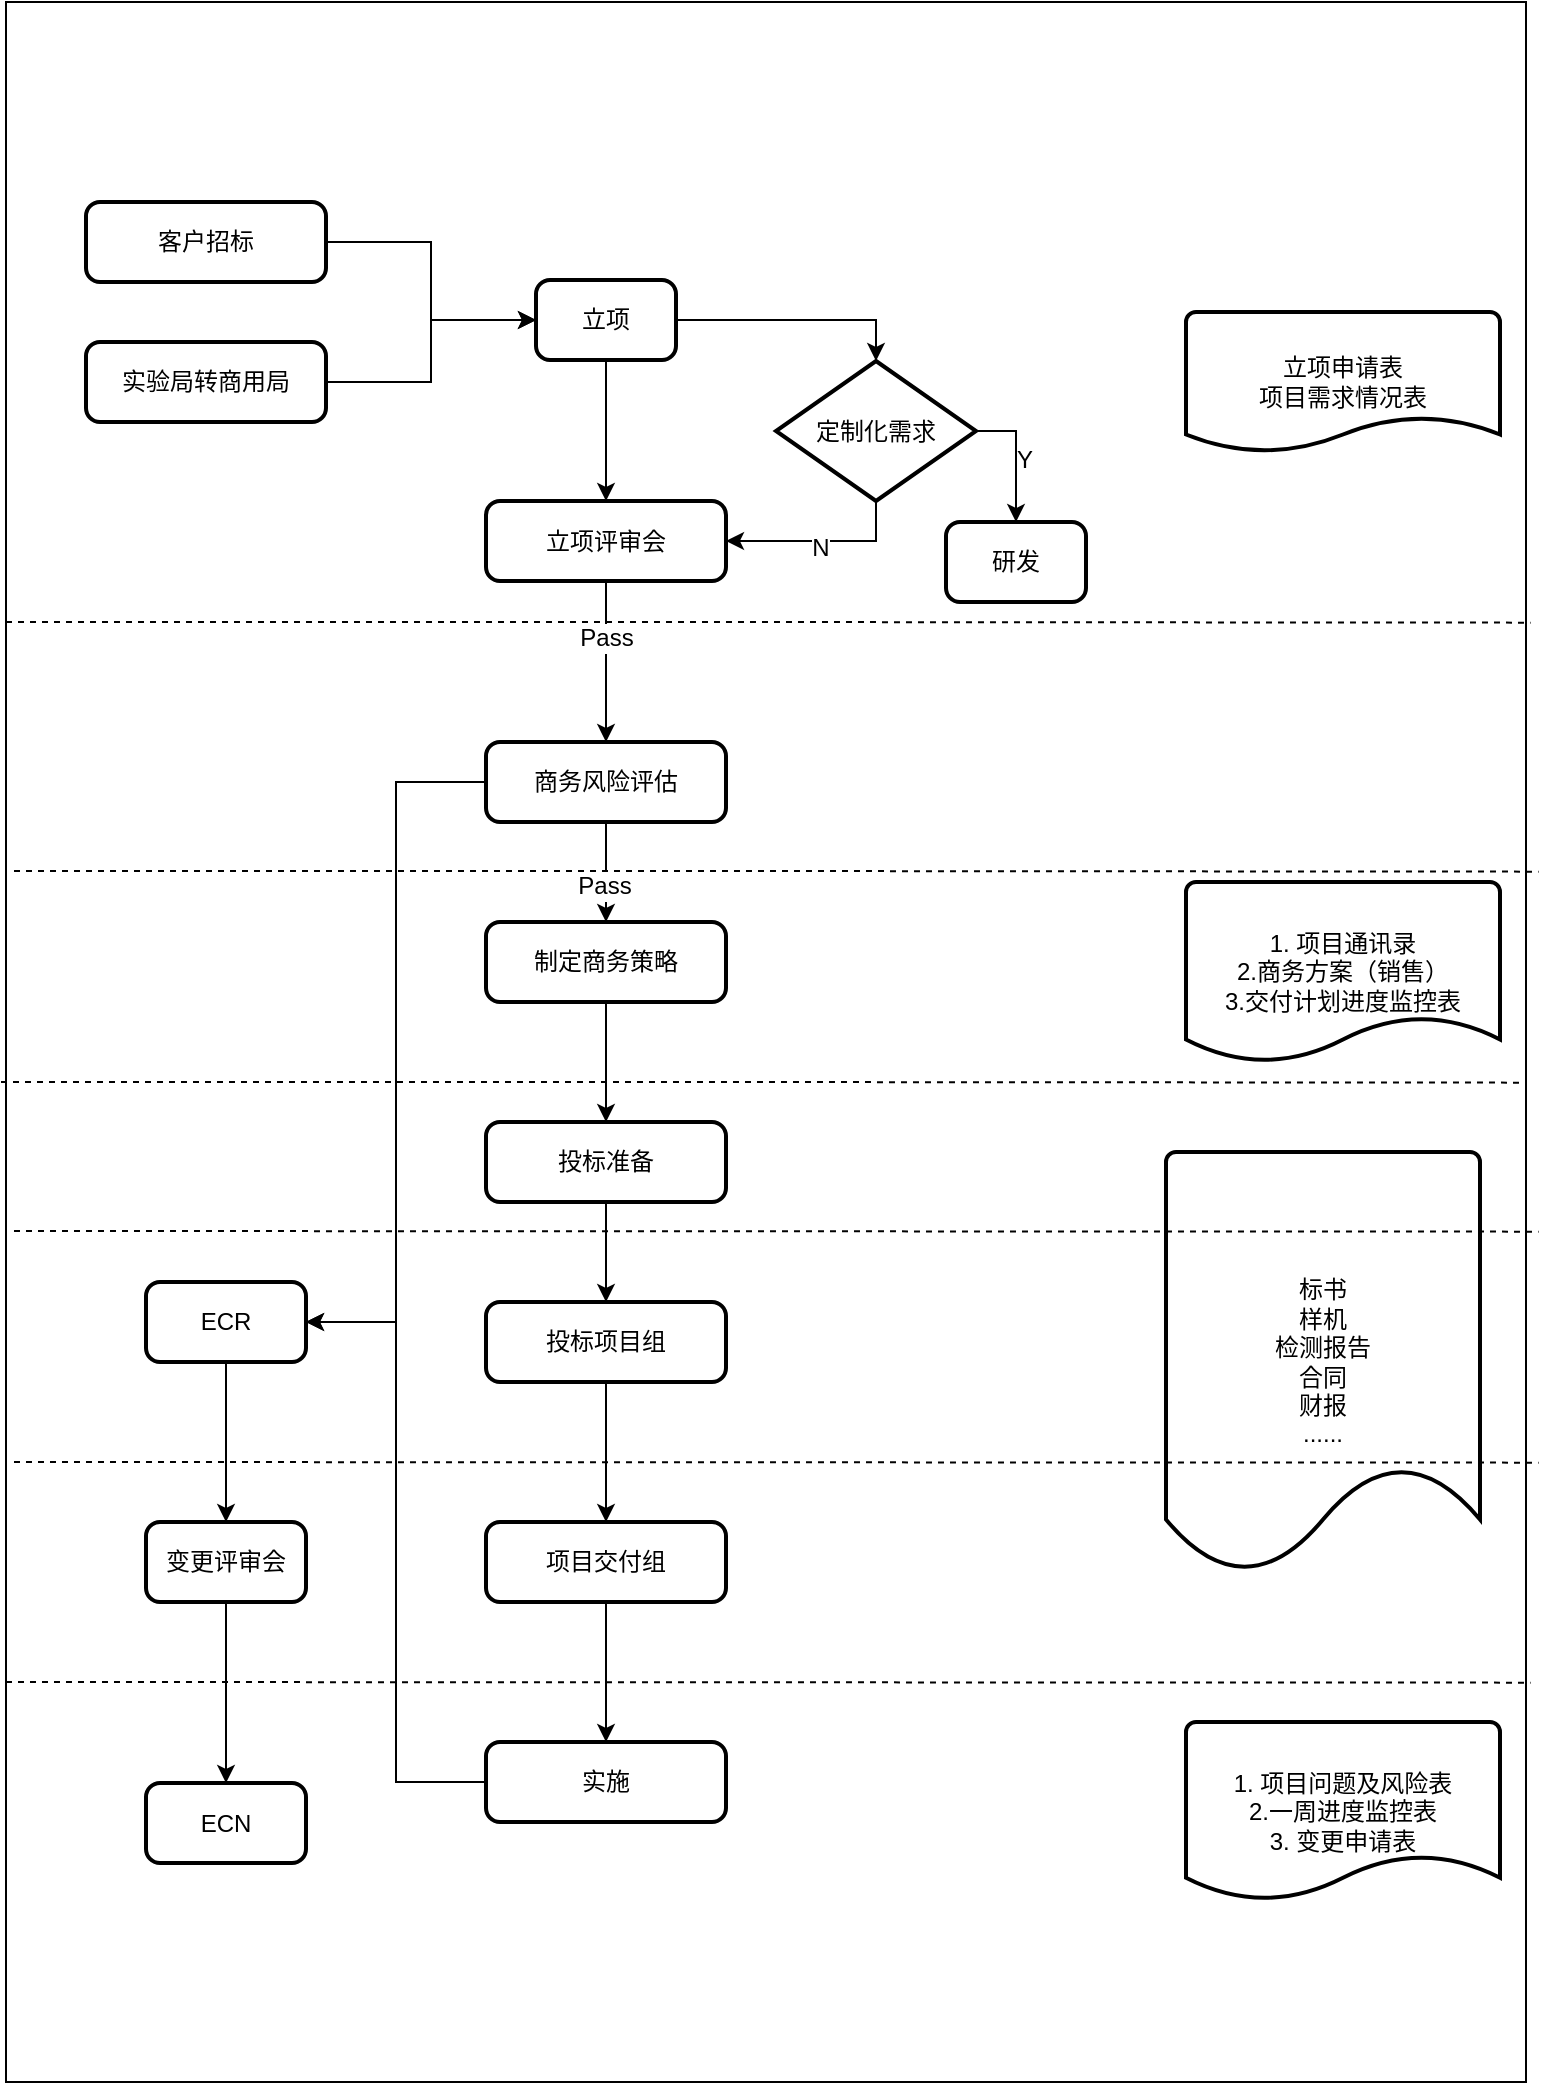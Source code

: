 <mxfile version="12.1.8" type="github" pages="1">
  <diagram id="H6E7IEXJiZfdVzSYgY7N" name="Page-1">
    <mxGraphModel dx="924" dy="505" grid="1" gridSize="10" guides="1" tooltips="1" connect="1" arrows="1" fold="1" page="1" pageScale="1" pageWidth="827" pageHeight="1169" math="0" shadow="0">
      <root>
        <mxCell id="0"/>
        <mxCell id="1" parent="0"/>
        <mxCell id="D6CT941Dr_8ZNfUiaTAn-18" value="" style="rounded=0;whiteSpace=wrap;html=1;" vertex="1" parent="1">
          <mxGeometry x="40" y="40" width="760" height="1040" as="geometry"/>
        </mxCell>
        <mxCell id="8AsLaK-saWc9Pk9g60iB-97" value="" style="edgeStyle=orthogonalEdgeStyle;rounded=0;orthogonalLoop=1;jettySize=auto;html=1;entryX=0;entryY=0.5;entryDx=0;entryDy=0;" parent="1" source="8AsLaK-saWc9Pk9g60iB-2" target="8AsLaK-saWc9Pk9g60iB-3" edge="1">
          <mxGeometry relative="1" as="geometry">
            <mxPoint x="290" y="199.5" as="targetPoint"/>
          </mxGeometry>
        </mxCell>
        <mxCell id="8AsLaK-saWc9Pk9g60iB-2" value="客户招标" style="rounded=1;whiteSpace=wrap;html=1;absoluteArcSize=1;arcSize=14;strokeWidth=2;" parent="1" vertex="1">
          <mxGeometry x="80" y="140" width="120" height="40" as="geometry"/>
        </mxCell>
        <mxCell id="8AsLaK-saWc9Pk9g60iB-19" style="edgeStyle=orthogonalEdgeStyle;rounded=0;orthogonalLoop=1;jettySize=auto;html=1;exitX=1;exitY=0.5;exitDx=0;exitDy=0;entryX=0.5;entryY=0;entryDx=0;entryDy=0;entryPerimeter=0;" parent="1" source="8AsLaK-saWc9Pk9g60iB-3" target="8AsLaK-saWc9Pk9g60iB-15" edge="1">
          <mxGeometry relative="1" as="geometry"/>
        </mxCell>
        <mxCell id="8AsLaK-saWc9Pk9g60iB-23" style="edgeStyle=orthogonalEdgeStyle;rounded=0;orthogonalLoop=1;jettySize=auto;html=1;" parent="1" source="8AsLaK-saWc9Pk9g60iB-3" target="8AsLaK-saWc9Pk9g60iB-14" edge="1">
          <mxGeometry relative="1" as="geometry"/>
        </mxCell>
        <mxCell id="8AsLaK-saWc9Pk9g60iB-3" value="立项" style="rounded=1;whiteSpace=wrap;html=1;absoluteArcSize=1;arcSize=14;strokeWidth=2;direction=east;rotation=0;" parent="1" vertex="1">
          <mxGeometry x="305" y="179" width="70" height="40" as="geometry"/>
        </mxCell>
        <mxCell id="D6CT941Dr_8ZNfUiaTAn-9" style="edgeStyle=orthogonalEdgeStyle;rounded=0;orthogonalLoop=1;jettySize=auto;html=1;exitX=1;exitY=0.5;exitDx=0;exitDy=0;entryX=0;entryY=0.5;entryDx=0;entryDy=0;" edge="1" parent="1" source="8AsLaK-saWc9Pk9g60iB-4" target="8AsLaK-saWc9Pk9g60iB-3">
          <mxGeometry relative="1" as="geometry"/>
        </mxCell>
        <mxCell id="8AsLaK-saWc9Pk9g60iB-4" value="实验局转商用局" style="rounded=1;whiteSpace=wrap;html=1;absoluteArcSize=1;arcSize=14;strokeWidth=2;" parent="1" vertex="1">
          <mxGeometry x="80" y="210" width="120" height="40" as="geometry"/>
        </mxCell>
        <mxCell id="8AsLaK-saWc9Pk9g60iB-36" style="edgeStyle=orthogonalEdgeStyle;rounded=0;orthogonalLoop=1;jettySize=auto;html=1;exitX=0.5;exitY=1;exitDx=0;exitDy=0;entryX=0.5;entryY=0;entryDx=0;entryDy=0;" parent="1" source="8AsLaK-saWc9Pk9g60iB-14" target="8AsLaK-saWc9Pk9g60iB-38" edge="1">
          <mxGeometry relative="1" as="geometry">
            <mxPoint x="400" y="400" as="targetPoint"/>
          </mxGeometry>
        </mxCell>
        <mxCell id="8AsLaK-saWc9Pk9g60iB-61" value="Pass" style="text;html=1;resizable=0;points=[];align=center;verticalAlign=middle;labelBackgroundColor=#ffffff;" parent="8AsLaK-saWc9Pk9g60iB-36" vertex="1" connectable="0">
          <mxGeometry x="-0.678" relative="1" as="geometry">
            <mxPoint y="15" as="offset"/>
          </mxGeometry>
        </mxCell>
        <mxCell id="8AsLaK-saWc9Pk9g60iB-14" value="立项评审会" style="rounded=1;whiteSpace=wrap;html=1;absoluteArcSize=1;arcSize=14;strokeWidth=2;" parent="1" vertex="1">
          <mxGeometry x="280" y="289.5" width="120" height="40" as="geometry"/>
        </mxCell>
        <mxCell id="8AsLaK-saWc9Pk9g60iB-26" style="edgeStyle=orthogonalEdgeStyle;rounded=0;orthogonalLoop=1;jettySize=auto;html=1;exitX=0.5;exitY=1;exitDx=0;exitDy=0;exitPerimeter=0;entryX=1;entryY=0.5;entryDx=0;entryDy=0;" parent="1" source="8AsLaK-saWc9Pk9g60iB-15" target="8AsLaK-saWc9Pk9g60iB-14" edge="1">
          <mxGeometry relative="1" as="geometry"/>
        </mxCell>
        <mxCell id="8AsLaK-saWc9Pk9g60iB-27" value="N&lt;br&gt;" style="text;html=1;resizable=0;points=[];align=center;verticalAlign=middle;labelBackgroundColor=#ffffff;" parent="8AsLaK-saWc9Pk9g60iB-26" vertex="1" connectable="0">
          <mxGeometry x="0.012" y="3" relative="1" as="geometry">
            <mxPoint as="offset"/>
          </mxGeometry>
        </mxCell>
        <mxCell id="8AsLaK-saWc9Pk9g60iB-81" style="edgeStyle=orthogonalEdgeStyle;rounded=0;orthogonalLoop=1;jettySize=auto;html=1;exitX=1;exitY=0.5;exitDx=0;exitDy=0;exitPerimeter=0;entryX=0.5;entryY=0;entryDx=0;entryDy=0;" parent="1" source="8AsLaK-saWc9Pk9g60iB-15" target="8AsLaK-saWc9Pk9g60iB-20" edge="1">
          <mxGeometry relative="1" as="geometry"/>
        </mxCell>
        <mxCell id="8AsLaK-saWc9Pk9g60iB-82" value="Y" style="text;html=1;resizable=0;points=[];align=center;verticalAlign=middle;labelBackgroundColor=#ffffff;" parent="8AsLaK-saWc9Pk9g60iB-81" vertex="1" connectable="0">
          <mxGeometry y="-4" relative="1" as="geometry">
            <mxPoint x="8" y="1" as="offset"/>
          </mxGeometry>
        </mxCell>
        <mxCell id="8AsLaK-saWc9Pk9g60iB-15" value="定制化需求" style="strokeWidth=2;html=1;shape=mxgraph.flowchart.decision;whiteSpace=wrap;" parent="1" vertex="1">
          <mxGeometry x="425" y="219.5" width="100" height="70" as="geometry"/>
        </mxCell>
        <mxCell id="8AsLaK-saWc9Pk9g60iB-20" value="研发" style="rounded=1;whiteSpace=wrap;html=1;absoluteArcSize=1;arcSize=14;strokeWidth=2;direction=east;rotation=0;" parent="1" vertex="1">
          <mxGeometry x="510" y="300" width="70" height="40" as="geometry"/>
        </mxCell>
        <mxCell id="8AsLaK-saWc9Pk9g60iB-59" style="edgeStyle=orthogonalEdgeStyle;rounded=0;orthogonalLoop=1;jettySize=auto;html=1;exitX=0.5;exitY=1;exitDx=0;exitDy=0;entryX=0.5;entryY=0;entryDx=0;entryDy=0;" parent="1" source="8AsLaK-saWc9Pk9g60iB-37" target="8AsLaK-saWc9Pk9g60iB-43" edge="1">
          <mxGeometry relative="1" as="geometry"/>
        </mxCell>
        <mxCell id="8AsLaK-saWc9Pk9g60iB-37" value="制定商务策略" style="rounded=1;whiteSpace=wrap;html=1;absoluteArcSize=1;arcSize=14;strokeWidth=2;" parent="1" vertex="1">
          <mxGeometry x="280" y="500" width="120" height="40" as="geometry"/>
        </mxCell>
        <mxCell id="D6CT941Dr_8ZNfUiaTAn-11" style="edgeStyle=orthogonalEdgeStyle;rounded=0;orthogonalLoop=1;jettySize=auto;html=1;exitX=0;exitY=0.5;exitDx=0;exitDy=0;entryX=1;entryY=0.5;entryDx=0;entryDy=0;" edge="1" parent="1" source="8AsLaK-saWc9Pk9g60iB-38" target="8AsLaK-saWc9Pk9g60iB-67">
          <mxGeometry relative="1" as="geometry"/>
        </mxCell>
        <mxCell id="D6CT941Dr_8ZNfUiaTAn-12" style="edgeStyle=orthogonalEdgeStyle;rounded=0;orthogonalLoop=1;jettySize=auto;html=1;exitX=0.5;exitY=1;exitDx=0;exitDy=0;" edge="1" parent="1" source="8AsLaK-saWc9Pk9g60iB-38" target="8AsLaK-saWc9Pk9g60iB-37">
          <mxGeometry relative="1" as="geometry"/>
        </mxCell>
        <mxCell id="D6CT941Dr_8ZNfUiaTAn-13" value="Pass" style="text;html=1;resizable=0;points=[];align=center;verticalAlign=middle;labelBackgroundColor=#ffffff;" vertex="1" connectable="0" parent="D6CT941Dr_8ZNfUiaTAn-12">
          <mxGeometry x="0.266" y="-1" relative="1" as="geometry">
            <mxPoint as="offset"/>
          </mxGeometry>
        </mxCell>
        <mxCell id="8AsLaK-saWc9Pk9g60iB-38" value="商务风险评估" style="rounded=1;whiteSpace=wrap;html=1;absoluteArcSize=1;arcSize=14;strokeWidth=2;" parent="1" vertex="1">
          <mxGeometry x="280" y="410" width="120" height="40" as="geometry"/>
        </mxCell>
        <mxCell id="8AsLaK-saWc9Pk9g60iB-65" style="edgeStyle=orthogonalEdgeStyle;rounded=0;orthogonalLoop=1;jettySize=auto;html=1;exitX=0.5;exitY=1;exitDx=0;exitDy=0;" parent="1" source="8AsLaK-saWc9Pk9g60iB-41" target="8AsLaK-saWc9Pk9g60iB-44" edge="1">
          <mxGeometry relative="1" as="geometry"/>
        </mxCell>
        <mxCell id="8AsLaK-saWc9Pk9g60iB-41" value="项目交付组" style="rounded=1;whiteSpace=wrap;html=1;absoluteArcSize=1;arcSize=14;strokeWidth=2;" parent="1" vertex="1">
          <mxGeometry x="280" y="800" width="120" height="40" as="geometry"/>
        </mxCell>
        <mxCell id="8AsLaK-saWc9Pk9g60iB-55" style="edgeStyle=orthogonalEdgeStyle;rounded=0;orthogonalLoop=1;jettySize=auto;html=1;exitX=0.5;exitY=1;exitDx=0;exitDy=0;entryX=0.5;entryY=0;entryDx=0;entryDy=0;" parent="1" source="8AsLaK-saWc9Pk9g60iB-42" target="8AsLaK-saWc9Pk9g60iB-41" edge="1">
          <mxGeometry relative="1" as="geometry"/>
        </mxCell>
        <mxCell id="8AsLaK-saWc9Pk9g60iB-42" value="投标项目组" style="rounded=1;whiteSpace=wrap;html=1;absoluteArcSize=1;arcSize=14;strokeWidth=2;" parent="1" vertex="1">
          <mxGeometry x="280" y="690" width="120" height="40" as="geometry"/>
        </mxCell>
        <mxCell id="8AsLaK-saWc9Pk9g60iB-56" style="edgeStyle=orthogonalEdgeStyle;rounded=0;orthogonalLoop=1;jettySize=auto;html=1;exitX=0.5;exitY=1;exitDx=0;exitDy=0;entryX=0.5;entryY=0;entryDx=0;entryDy=0;" parent="1" source="8AsLaK-saWc9Pk9g60iB-43" target="8AsLaK-saWc9Pk9g60iB-42" edge="1">
          <mxGeometry relative="1" as="geometry"/>
        </mxCell>
        <mxCell id="8AsLaK-saWc9Pk9g60iB-43" value="投标准备" style="rounded=1;whiteSpace=wrap;html=1;absoluteArcSize=1;arcSize=14;strokeWidth=2;" parent="1" vertex="1">
          <mxGeometry x="280" y="600" width="120" height="40" as="geometry"/>
        </mxCell>
        <mxCell id="D6CT941Dr_8ZNfUiaTAn-14" style="edgeStyle=orthogonalEdgeStyle;rounded=0;orthogonalLoop=1;jettySize=auto;html=1;entryX=1;entryY=0.5;entryDx=0;entryDy=0;" edge="1" parent="1" source="8AsLaK-saWc9Pk9g60iB-44" target="8AsLaK-saWc9Pk9g60iB-67">
          <mxGeometry relative="1" as="geometry"/>
        </mxCell>
        <mxCell id="8AsLaK-saWc9Pk9g60iB-44" value="实施" style="rounded=1;whiteSpace=wrap;html=1;absoluteArcSize=1;arcSize=14;strokeWidth=2;" parent="1" vertex="1">
          <mxGeometry x="280" y="910" width="120" height="40" as="geometry"/>
        </mxCell>
        <mxCell id="8AsLaK-saWc9Pk9g60iB-75" style="edgeStyle=orthogonalEdgeStyle;rounded=0;orthogonalLoop=1;jettySize=auto;html=1;exitX=0.5;exitY=1;exitDx=0;exitDy=0;entryX=0.5;entryY=0;entryDx=0;entryDy=0;" parent="1" source="8AsLaK-saWc9Pk9g60iB-67" target="8AsLaK-saWc9Pk9g60iB-73" edge="1">
          <mxGeometry relative="1" as="geometry"/>
        </mxCell>
        <mxCell id="8AsLaK-saWc9Pk9g60iB-67" value="ECR" style="rounded=1;whiteSpace=wrap;html=1;absoluteArcSize=1;arcSize=14;strokeWidth=2;" parent="1" vertex="1">
          <mxGeometry x="110" y="680" width="80" height="40" as="geometry"/>
        </mxCell>
        <mxCell id="8AsLaK-saWc9Pk9g60iB-76" style="edgeStyle=orthogonalEdgeStyle;rounded=0;orthogonalLoop=1;jettySize=auto;html=1;exitX=0.5;exitY=1;exitDx=0;exitDy=0;entryX=0.5;entryY=0;entryDx=0;entryDy=0;" parent="1" source="8AsLaK-saWc9Pk9g60iB-73" target="8AsLaK-saWc9Pk9g60iB-74" edge="1">
          <mxGeometry relative="1" as="geometry"/>
        </mxCell>
        <mxCell id="8AsLaK-saWc9Pk9g60iB-73" value="变更评审会" style="rounded=1;whiteSpace=wrap;html=1;absoluteArcSize=1;arcSize=14;strokeWidth=2;" parent="1" vertex="1">
          <mxGeometry x="110" y="800" width="80" height="40" as="geometry"/>
        </mxCell>
        <mxCell id="8AsLaK-saWc9Pk9g60iB-74" value="ECN" style="rounded=1;whiteSpace=wrap;html=1;absoluteArcSize=1;arcSize=14;strokeWidth=2;" parent="1" vertex="1">
          <mxGeometry x="110" y="930.5" width="80" height="40" as="geometry"/>
        </mxCell>
        <mxCell id="8AsLaK-saWc9Pk9g60iB-88" value="&lt;span style=&quot;white-space: normal&quot;&gt;立项申请表&lt;/span&gt;&lt;br style=&quot;white-space: normal&quot;&gt;&lt;span style=&quot;white-space: normal&quot;&gt;项目需求情况表&lt;/span&gt;" style="strokeWidth=2;html=1;shape=mxgraph.flowchart.document2;whiteSpace=wrap;size=0.25;" parent="1" vertex="1">
          <mxGeometry x="630" y="195" width="157" height="70" as="geometry"/>
        </mxCell>
        <mxCell id="D6CT941Dr_8ZNfUiaTAn-1" value="&lt;span style=&quot;white-space: normal&quot;&gt;1. 项目问题及风险表&lt;/span&gt;&lt;br style=&quot;white-space: normal&quot;&gt;&lt;span style=&quot;white-space: normal&quot;&gt;2.一周进度监控表&lt;/span&gt;&lt;br style=&quot;white-space: normal&quot;&gt;&lt;span style=&quot;white-space: normal&quot;&gt;3. 变更申请表&lt;/span&gt;" style="strokeWidth=2;html=1;shape=mxgraph.flowchart.document2;whiteSpace=wrap;size=0.25;" vertex="1" parent="1">
          <mxGeometry x="630" y="900" width="157" height="89" as="geometry"/>
        </mxCell>
        <mxCell id="D6CT941Dr_8ZNfUiaTAn-15" value="1. 项目通讯录&lt;br&gt;2.商务方案（销售）&lt;br&gt;3.交付计划进度监控表" style="strokeWidth=2;html=1;shape=mxgraph.flowchart.document2;whiteSpace=wrap;size=0.25;" vertex="1" parent="1">
          <mxGeometry x="630" y="480" width="157" height="90" as="geometry"/>
        </mxCell>
        <mxCell id="D6CT941Dr_8ZNfUiaTAn-17" value="标书&lt;br&gt;样机&lt;br&gt;检测报告&lt;br&gt;合同&lt;br&gt;财报&lt;br&gt;......&lt;br&gt;" style="strokeWidth=2;html=1;shape=mxgraph.flowchart.document2;whiteSpace=wrap;size=0.25;" vertex="1" parent="1">
          <mxGeometry x="620" y="615" width="157" height="210" as="geometry"/>
        </mxCell>
        <mxCell id="D6CT941Dr_8ZNfUiaTAn-19" value="" style="endArrow=none;dashed=1;html=1;entryX=1.003;entryY=0.808;entryDx=0;entryDy=0;entryPerimeter=0;" edge="1" parent="1" target="D6CT941Dr_8ZNfUiaTAn-18">
          <mxGeometry width="50" height="50" relative="1" as="geometry">
            <mxPoint x="40" y="880" as="sourcePoint"/>
            <mxPoint x="90" y="830" as="targetPoint"/>
          </mxGeometry>
        </mxCell>
        <mxCell id="D6CT941Dr_8ZNfUiaTAn-20" value="" style="endArrow=none;dashed=1;html=1;entryX=1.003;entryY=0.808;entryDx=0;entryDy=0;entryPerimeter=0;" edge="1" parent="1">
          <mxGeometry width="50" height="50" relative="1" as="geometry">
            <mxPoint x="44" y="770" as="sourcePoint"/>
            <mxPoint x="806.28" y="770.32" as="targetPoint"/>
          </mxGeometry>
        </mxCell>
        <mxCell id="D6CT941Dr_8ZNfUiaTAn-21" value="" style="endArrow=none;dashed=1;html=1;entryX=1.003;entryY=0.808;entryDx=0;entryDy=0;entryPerimeter=0;" edge="1" parent="1">
          <mxGeometry width="50" height="50" relative="1" as="geometry">
            <mxPoint x="44" y="654.5" as="sourcePoint"/>
            <mxPoint x="806.28" y="654.82" as="targetPoint"/>
          </mxGeometry>
        </mxCell>
        <mxCell id="D6CT941Dr_8ZNfUiaTAn-22" value="" style="endArrow=none;dashed=1;html=1;entryX=1.003;entryY=0.808;entryDx=0;entryDy=0;entryPerimeter=0;" edge="1" parent="1">
          <mxGeometry width="50" height="50" relative="1" as="geometry">
            <mxPoint x="37.5" y="580" as="sourcePoint"/>
            <mxPoint x="799.78" y="580.32" as="targetPoint"/>
            <Array as="points">
              <mxPoint x="397.5" y="580"/>
            </Array>
          </mxGeometry>
        </mxCell>
        <mxCell id="D6CT941Dr_8ZNfUiaTAn-23" value="" style="endArrow=none;dashed=1;html=1;entryX=1.003;entryY=0.808;entryDx=0;entryDy=0;entryPerimeter=0;" edge="1" parent="1">
          <mxGeometry width="50" height="50" relative="1" as="geometry">
            <mxPoint x="44" y="474.5" as="sourcePoint"/>
            <mxPoint x="806.28" y="474.82" as="targetPoint"/>
            <Array as="points">
              <mxPoint x="404" y="474.5"/>
            </Array>
          </mxGeometry>
        </mxCell>
        <mxCell id="D6CT941Dr_8ZNfUiaTAn-24" value="" style="endArrow=none;dashed=1;html=1;entryX=1.003;entryY=0.808;entryDx=0;entryDy=0;entryPerimeter=0;" edge="1" parent="1">
          <mxGeometry width="50" height="50" relative="1" as="geometry">
            <mxPoint x="40" y="350" as="sourcePoint"/>
            <mxPoint x="802.28" y="350.32" as="targetPoint"/>
            <Array as="points">
              <mxPoint x="400" y="350"/>
            </Array>
          </mxGeometry>
        </mxCell>
      </root>
    </mxGraphModel>
  </diagram>
</mxfile>
